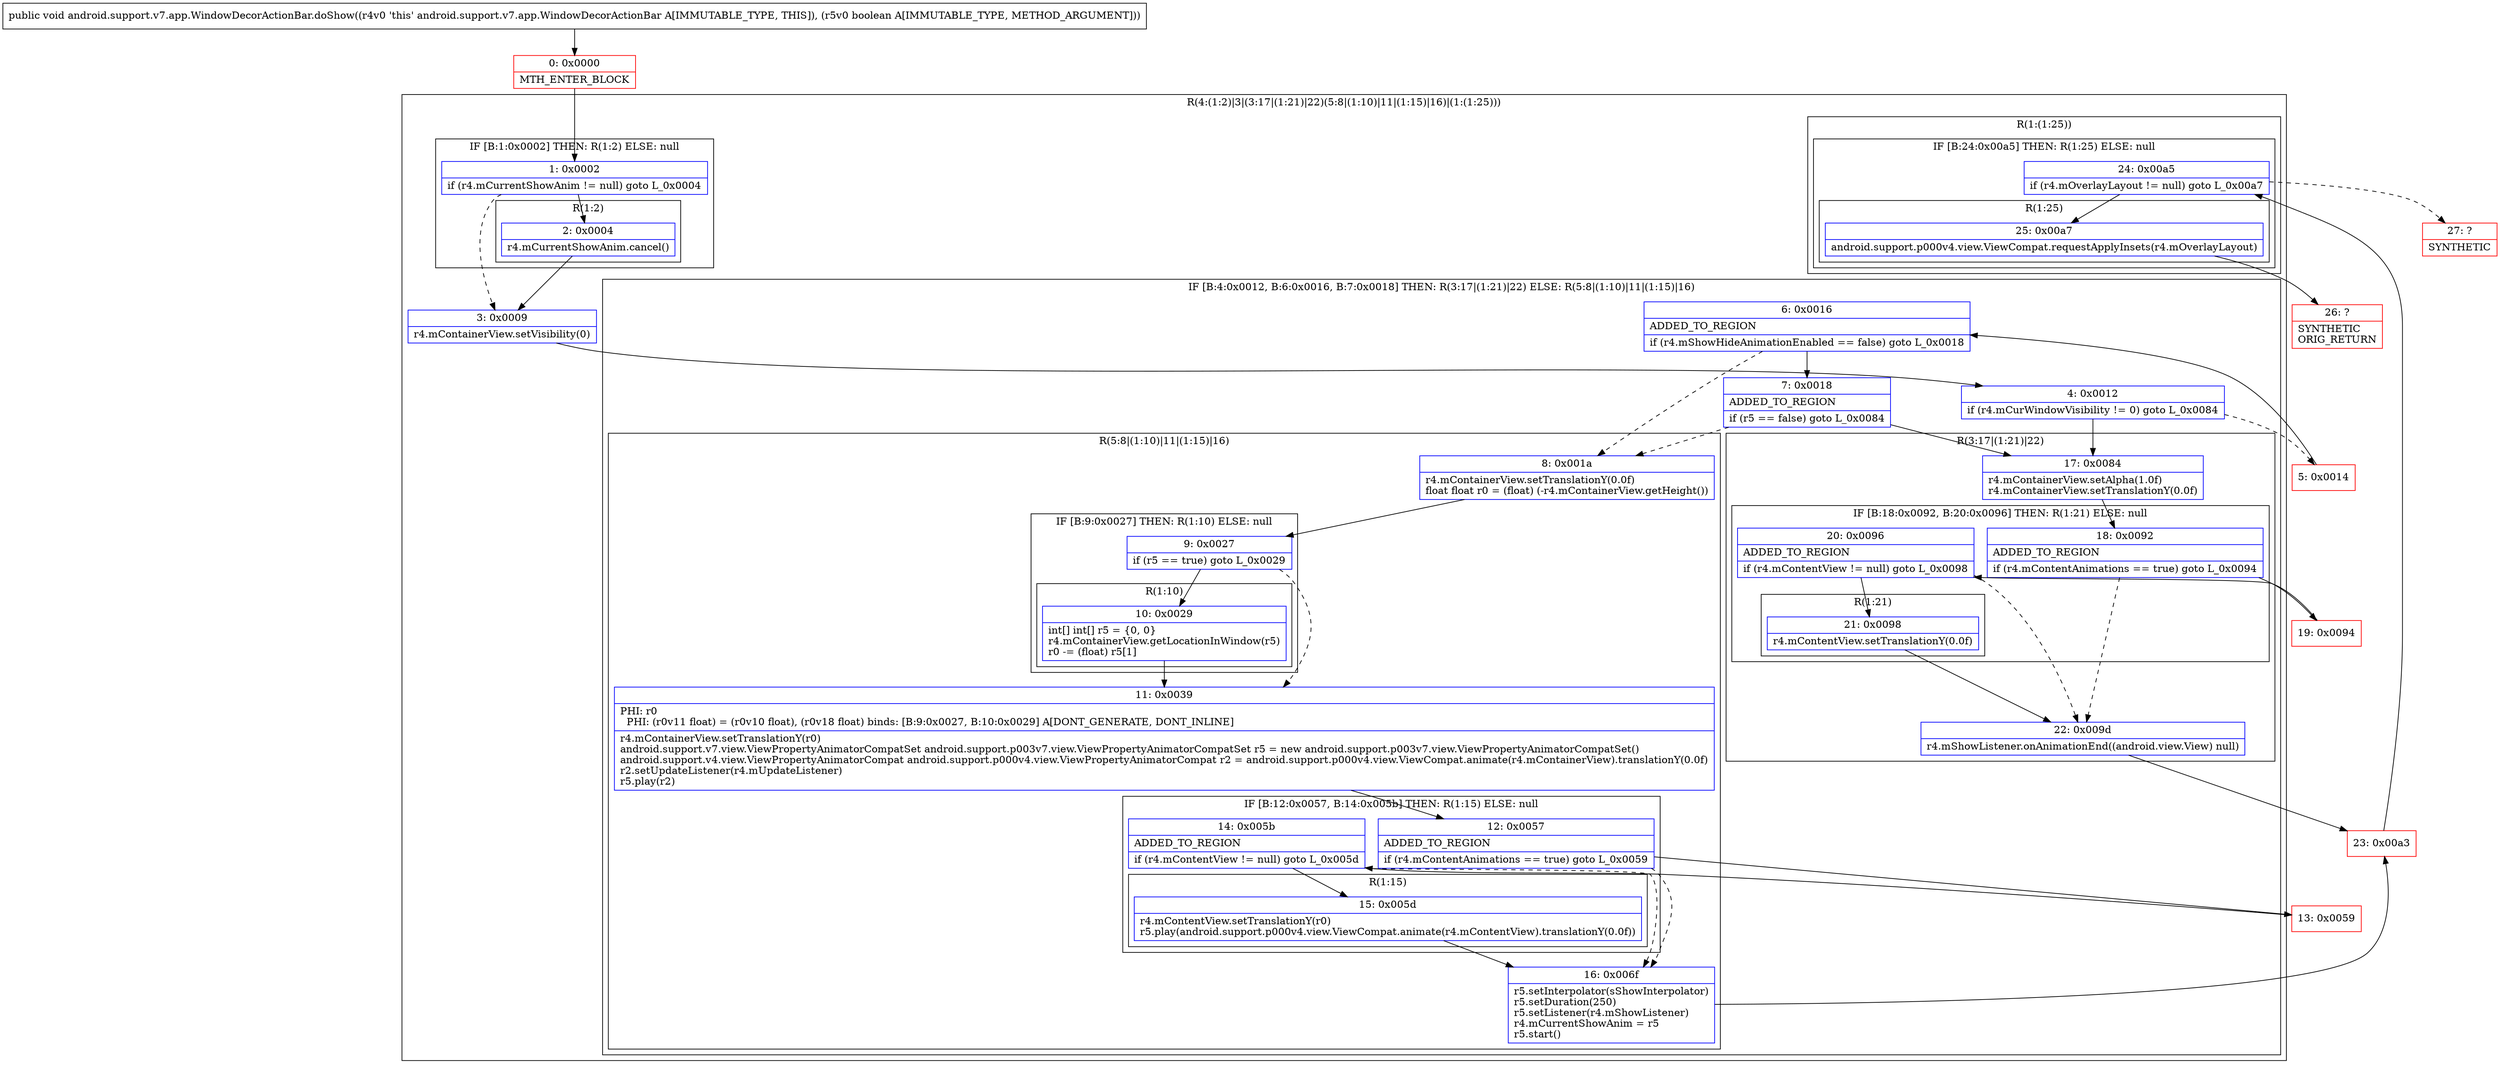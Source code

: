 digraph "CFG forandroid.support.v7.app.WindowDecorActionBar.doShow(Z)V" {
subgraph cluster_Region_1531797058 {
label = "R(4:(1:2)|3|(3:17|(1:21)|22)(5:8|(1:10)|11|(1:15)|16)|(1:(1:25)))";
node [shape=record,color=blue];
subgraph cluster_IfRegion_75091183 {
label = "IF [B:1:0x0002] THEN: R(1:2) ELSE: null";
node [shape=record,color=blue];
Node_1 [shape=record,label="{1\:\ 0x0002|if (r4.mCurrentShowAnim != null) goto L_0x0004\l}"];
subgraph cluster_Region_1973886910 {
label = "R(1:2)";
node [shape=record,color=blue];
Node_2 [shape=record,label="{2\:\ 0x0004|r4.mCurrentShowAnim.cancel()\l}"];
}
}
Node_3 [shape=record,label="{3\:\ 0x0009|r4.mContainerView.setVisibility(0)\l}"];
subgraph cluster_IfRegion_488851111 {
label = "IF [B:4:0x0012, B:6:0x0016, B:7:0x0018] THEN: R(3:17|(1:21)|22) ELSE: R(5:8|(1:10)|11|(1:15)|16)";
node [shape=record,color=blue];
Node_4 [shape=record,label="{4\:\ 0x0012|if (r4.mCurWindowVisibility != 0) goto L_0x0084\l}"];
Node_6 [shape=record,label="{6\:\ 0x0016|ADDED_TO_REGION\l|if (r4.mShowHideAnimationEnabled == false) goto L_0x0018\l}"];
Node_7 [shape=record,label="{7\:\ 0x0018|ADDED_TO_REGION\l|if (r5 == false) goto L_0x0084\l}"];
subgraph cluster_Region_749577231 {
label = "R(3:17|(1:21)|22)";
node [shape=record,color=blue];
Node_17 [shape=record,label="{17\:\ 0x0084|r4.mContainerView.setAlpha(1.0f)\lr4.mContainerView.setTranslationY(0.0f)\l}"];
subgraph cluster_IfRegion_1727601601 {
label = "IF [B:18:0x0092, B:20:0x0096] THEN: R(1:21) ELSE: null";
node [shape=record,color=blue];
Node_18 [shape=record,label="{18\:\ 0x0092|ADDED_TO_REGION\l|if (r4.mContentAnimations == true) goto L_0x0094\l}"];
Node_20 [shape=record,label="{20\:\ 0x0096|ADDED_TO_REGION\l|if (r4.mContentView != null) goto L_0x0098\l}"];
subgraph cluster_Region_737063503 {
label = "R(1:21)";
node [shape=record,color=blue];
Node_21 [shape=record,label="{21\:\ 0x0098|r4.mContentView.setTranslationY(0.0f)\l}"];
}
}
Node_22 [shape=record,label="{22\:\ 0x009d|r4.mShowListener.onAnimationEnd((android.view.View) null)\l}"];
}
subgraph cluster_Region_50875576 {
label = "R(5:8|(1:10)|11|(1:15)|16)";
node [shape=record,color=blue];
Node_8 [shape=record,label="{8\:\ 0x001a|r4.mContainerView.setTranslationY(0.0f)\lfloat float r0 = (float) (\-r4.mContainerView.getHeight())\l}"];
subgraph cluster_IfRegion_746573803 {
label = "IF [B:9:0x0027] THEN: R(1:10) ELSE: null";
node [shape=record,color=blue];
Node_9 [shape=record,label="{9\:\ 0x0027|if (r5 == true) goto L_0x0029\l}"];
subgraph cluster_Region_1673525789 {
label = "R(1:10)";
node [shape=record,color=blue];
Node_10 [shape=record,label="{10\:\ 0x0029|int[] int[] r5 = \{0, 0\}\lr4.mContainerView.getLocationInWindow(r5)\lr0 \-= (float) r5[1]\l}"];
}
}
Node_11 [shape=record,label="{11\:\ 0x0039|PHI: r0 \l  PHI: (r0v11 float) = (r0v10 float), (r0v18 float) binds: [B:9:0x0027, B:10:0x0029] A[DONT_GENERATE, DONT_INLINE]\l|r4.mContainerView.setTranslationY(r0)\landroid.support.v7.view.ViewPropertyAnimatorCompatSet android.support.p003v7.view.ViewPropertyAnimatorCompatSet r5 = new android.support.p003v7.view.ViewPropertyAnimatorCompatSet()\landroid.support.v4.view.ViewPropertyAnimatorCompat android.support.p000v4.view.ViewPropertyAnimatorCompat r2 = android.support.p000v4.view.ViewCompat.animate(r4.mContainerView).translationY(0.0f)\lr2.setUpdateListener(r4.mUpdateListener)\lr5.play(r2)\l}"];
subgraph cluster_IfRegion_1832098743 {
label = "IF [B:12:0x0057, B:14:0x005b] THEN: R(1:15) ELSE: null";
node [shape=record,color=blue];
Node_12 [shape=record,label="{12\:\ 0x0057|ADDED_TO_REGION\l|if (r4.mContentAnimations == true) goto L_0x0059\l}"];
Node_14 [shape=record,label="{14\:\ 0x005b|ADDED_TO_REGION\l|if (r4.mContentView != null) goto L_0x005d\l}"];
subgraph cluster_Region_6730770 {
label = "R(1:15)";
node [shape=record,color=blue];
Node_15 [shape=record,label="{15\:\ 0x005d|r4.mContentView.setTranslationY(r0)\lr5.play(android.support.p000v4.view.ViewCompat.animate(r4.mContentView).translationY(0.0f))\l}"];
}
}
Node_16 [shape=record,label="{16\:\ 0x006f|r5.setInterpolator(sShowInterpolator)\lr5.setDuration(250)\lr5.setListener(r4.mShowListener)\lr4.mCurrentShowAnim = r5\lr5.start()\l}"];
}
}
subgraph cluster_Region_1127920323 {
label = "R(1:(1:25))";
node [shape=record,color=blue];
subgraph cluster_IfRegion_496507937 {
label = "IF [B:24:0x00a5] THEN: R(1:25) ELSE: null";
node [shape=record,color=blue];
Node_24 [shape=record,label="{24\:\ 0x00a5|if (r4.mOverlayLayout != null) goto L_0x00a7\l}"];
subgraph cluster_Region_1330284782 {
label = "R(1:25)";
node [shape=record,color=blue];
Node_25 [shape=record,label="{25\:\ 0x00a7|android.support.p000v4.view.ViewCompat.requestApplyInsets(r4.mOverlayLayout)\l}"];
}
}
}
}
Node_0 [shape=record,color=red,label="{0\:\ 0x0000|MTH_ENTER_BLOCK\l}"];
Node_5 [shape=record,color=red,label="{5\:\ 0x0014}"];
Node_13 [shape=record,color=red,label="{13\:\ 0x0059}"];
Node_19 [shape=record,color=red,label="{19\:\ 0x0094}"];
Node_23 [shape=record,color=red,label="{23\:\ 0x00a3}"];
Node_26 [shape=record,color=red,label="{26\:\ ?|SYNTHETIC\lORIG_RETURN\l}"];
Node_27 [shape=record,color=red,label="{27\:\ ?|SYNTHETIC\l}"];
MethodNode[shape=record,label="{public void android.support.v7.app.WindowDecorActionBar.doShow((r4v0 'this' android.support.v7.app.WindowDecorActionBar A[IMMUTABLE_TYPE, THIS]), (r5v0 boolean A[IMMUTABLE_TYPE, METHOD_ARGUMENT])) }"];
MethodNode -> Node_0;
Node_1 -> Node_2;
Node_1 -> Node_3[style=dashed];
Node_2 -> Node_3;
Node_3 -> Node_4;
Node_4 -> Node_5[style=dashed];
Node_4 -> Node_17;
Node_6 -> Node_7;
Node_6 -> Node_8[style=dashed];
Node_7 -> Node_8[style=dashed];
Node_7 -> Node_17;
Node_17 -> Node_18;
Node_18 -> Node_19;
Node_18 -> Node_22[style=dashed];
Node_20 -> Node_21;
Node_20 -> Node_22[style=dashed];
Node_21 -> Node_22;
Node_22 -> Node_23;
Node_8 -> Node_9;
Node_9 -> Node_10;
Node_9 -> Node_11[style=dashed];
Node_10 -> Node_11;
Node_11 -> Node_12;
Node_12 -> Node_13;
Node_12 -> Node_16[style=dashed];
Node_14 -> Node_15;
Node_14 -> Node_16[style=dashed];
Node_15 -> Node_16;
Node_16 -> Node_23;
Node_24 -> Node_25;
Node_24 -> Node_27[style=dashed];
Node_25 -> Node_26;
Node_0 -> Node_1;
Node_5 -> Node_6;
Node_13 -> Node_14;
Node_19 -> Node_20;
Node_23 -> Node_24;
}

